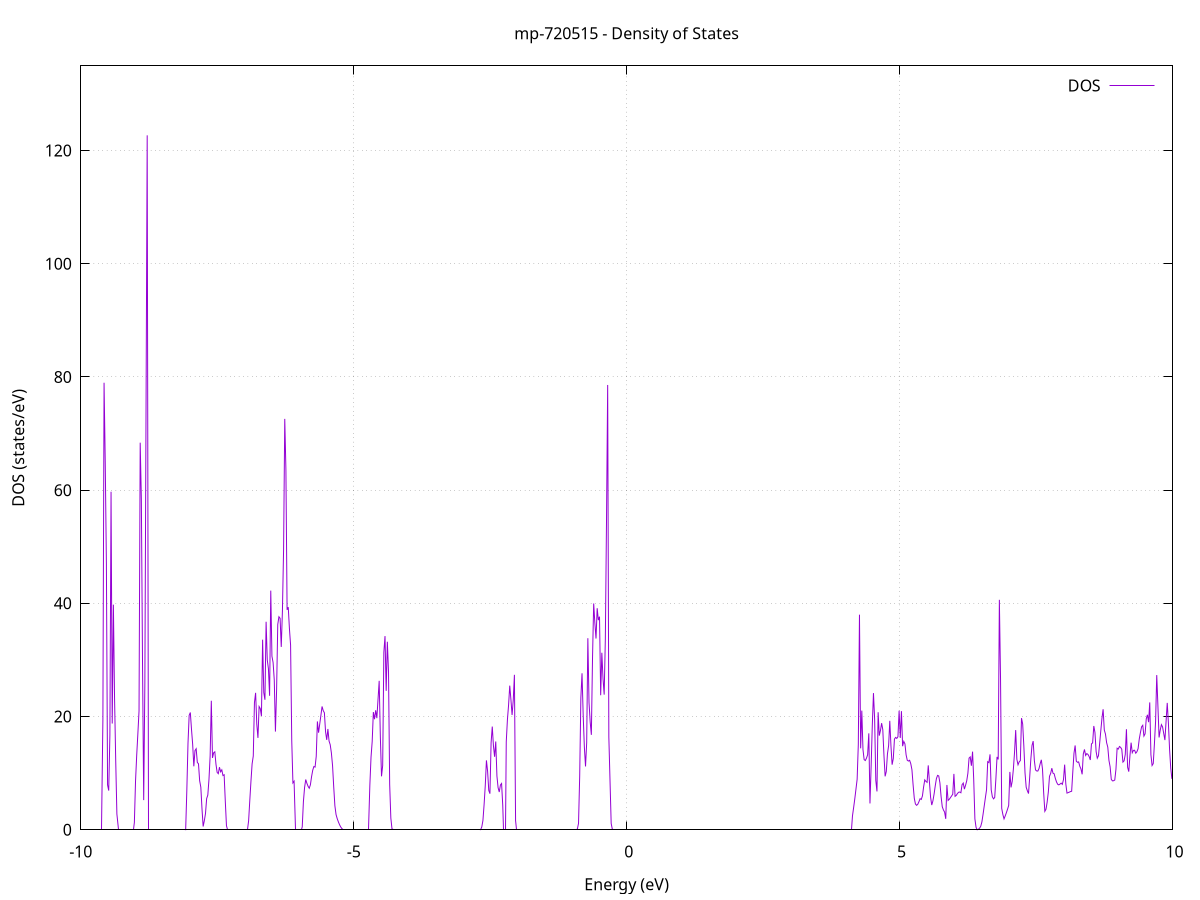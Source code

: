 set title 'mp-720515 - Density of States'
set xlabel 'Energy (eV)'
set ylabel 'DOS (states/eV)'
set grid
set xrange [-10:10]
set yrange [0:134.959]
set xzeroaxis lt -1
set terminal png size 800,600
set output 'mp-720515_dos_gnuplot.png'
plot '-' using 1:2 with lines title 'DOS'
-24.245800 0.000000
-24.224400 0.000000
-24.203100 0.000000
-24.181700 0.000000
-24.160400 0.000000
-24.139000 0.000000
-24.117600 0.000000
-24.096300 0.000000
-24.074900 0.000000
-24.053600 0.000000
-24.032200 0.000000
-24.010900 0.000000
-23.989500 0.000000
-23.968200 0.000000
-23.946800 0.000000
-23.925400 0.000000
-23.904100 0.000000
-23.882700 0.000000
-23.861400 0.000000
-23.840000 0.000000
-23.818700 0.000000
-23.797300 0.000000
-23.775900 0.000000
-23.754600 0.000000
-23.733200 0.000000
-23.711900 0.000000
-23.690500 0.000000
-23.669200 0.000000
-23.647800 0.000000
-23.626400 0.000000
-23.605100 0.000000
-23.583700 0.000000
-23.562400 0.000000
-23.541000 0.000000
-23.519700 0.000000
-23.498300 0.000000
-23.476900 0.000000
-23.455600 0.000000
-23.434200 0.000000
-23.412900 0.000000
-23.391500 0.000000
-23.370200 0.000000
-23.348800 0.000000
-23.327400 0.000000
-23.306100 0.000000
-23.284700 0.000000
-23.263400 0.000000
-23.242000 0.000000
-23.220700 0.000000
-23.199300 0.000000
-23.178000 0.000000
-23.156600 0.000000
-23.135200 0.000000
-23.113900 0.000000
-23.092500 0.000000
-23.071200 0.000000
-23.049800 0.000000
-23.028500 0.000000
-23.007100 0.000000
-22.985700 0.000000
-22.964400 0.000000
-22.943000 0.000000
-22.921700 0.000000
-22.900300 0.000000
-22.879000 0.000000
-22.857600 0.000000
-22.836200 0.000000
-22.814900 0.000000
-22.793500 0.000000
-22.772200 0.000000
-22.750800 0.000000
-22.729500 0.000000
-22.708100 0.000000
-22.686700 0.000000
-22.665400 0.000000
-22.644000 0.000000
-22.622700 0.000000
-22.601300 0.000000
-22.580000 0.000000
-22.558600 0.000000
-22.537300 0.000000
-22.515900 0.000000
-22.494500 0.000000
-22.473200 0.000000
-22.451800 0.000000
-22.430500 0.000000
-22.409100 0.000000
-22.387800 0.000000
-22.366400 0.000000
-22.345000 0.000000
-22.323700 0.000000
-22.302300 2.472700
-22.281000 166.952800
-22.259600 0.000000
-22.238300 166.462500
-22.216900 0.000000
-22.195500 0.000000
-22.174200 0.000000
-22.152800 0.000000
-22.131500 0.000000
-22.110100 0.000000
-22.088800 0.000000
-22.067400 0.000000
-22.046000 0.000000
-22.024700 0.000000
-22.003300 0.000000
-21.982000 0.000000
-21.960600 0.000000
-21.939300 0.000000
-21.917900 0.000000
-21.896500 0.000000
-21.875200 0.000000
-21.853800 0.000000
-21.832500 0.000000
-21.811100 0.000000
-21.789800 0.000000
-21.768400 0.000000
-21.747100 0.000000
-21.725700 0.000000
-21.704300 0.000000
-21.683000 0.000000
-21.661600 0.000000
-21.640300 0.000000
-21.618900 0.000000
-21.597600 0.000000
-21.576200 0.000000
-21.554800 0.000000
-21.533500 0.000000
-21.512100 0.000000
-21.490800 0.000000
-21.469400 0.000000
-21.448100 0.000000
-21.426700 0.000000
-21.405300 0.000000
-21.384000 0.000000
-21.362600 0.000000
-21.341300 0.000000
-21.319900 0.000000
-21.298600 0.000000
-21.277200 0.000000
-21.255800 0.000000
-21.234500 0.000000
-21.213100 0.000000
-21.191800 0.000000
-21.170400 0.000000
-21.149100 0.000000
-21.127700 0.000000
-21.106300 0.000000
-21.085000 0.000000
-21.063600 0.000000
-21.042300 0.000000
-21.020900 0.000000
-20.999600 0.000000
-20.978200 0.000000
-20.956900 0.000000
-20.935500 0.000000
-20.914100 0.000000
-20.892800 0.000000
-20.871400 0.000000
-20.850100 0.000000
-20.828700 0.000000
-20.807400 0.000000
-20.786000 0.000000
-20.764600 0.000000
-20.743300 0.000000
-20.721900 0.000000
-20.700600 0.000000
-20.679200 0.000000
-20.657900 0.000000
-20.636500 0.000000
-20.615100 0.000000
-20.593800 0.000000
-20.572400 23.796800
-20.551100 62.296700
-20.529700 35.656900
-20.508400 73.546500
-20.487000 1.004600
-20.465600 0.000000
-20.444300 51.182200
-20.422900 30.425600
-20.401600 31.108400
-20.380200 54.980700
-20.358900 19.783300
-20.337500 0.000000
-20.316200 0.000000
-20.294800 0.000000
-20.273400 0.000000
-20.252100 0.000000
-20.230700 0.000000
-20.209400 0.000000
-20.188000 0.000000
-20.166700 0.000000
-20.145300 0.000000
-20.123900 0.000000
-20.102600 0.000000
-20.081200 0.000000
-20.059900 0.000000
-20.038500 0.000000
-20.017200 0.000000
-19.995800 0.000000
-19.974400 0.000000
-19.953100 0.000000
-19.931700 0.000000
-19.910400 0.000000
-19.889000 0.000000
-19.867700 0.000000
-19.846300 0.000000
-19.824900 0.000000
-19.803600 0.000000
-19.782200 0.000000
-19.760900 0.000000
-19.739500 0.000000
-19.718200 0.000000
-19.696800 0.000000
-19.675400 0.000000
-19.654100 0.000000
-19.632700 0.000000
-19.611400 0.000000
-19.590000 0.000000
-19.568700 0.000000
-19.547300 0.000000
-19.526000 0.000000
-19.504600 0.000000
-19.483200 0.000000
-19.461900 0.000000
-19.440500 0.000000
-19.419200 0.000000
-19.397800 0.000000
-19.376500 0.000000
-19.355100 0.000000
-19.333700 0.000000
-19.312400 0.000000
-19.291000 0.000000
-19.269700 0.000000
-19.248300 0.000000
-19.227000 0.000000
-19.205600 0.000000
-19.184200 0.000000
-19.162900 0.000000
-19.141500 0.000000
-19.120200 0.000000
-19.098800 0.000000
-19.077500 0.000000
-19.056100 0.000000
-19.034700 0.000000
-19.013400 0.000000
-18.992000 0.000000
-18.970700 0.000000
-18.949300 0.000000
-18.928000 0.000000
-18.906600 0.000000
-18.885200 0.000000
-18.863900 0.000000
-18.842500 0.000000
-18.821200 0.000000
-18.799800 0.000000
-18.778500 0.000000
-18.757100 0.000000
-18.735800 0.000000
-18.714400 0.000000
-18.693000 0.000000
-18.671700 0.000000
-18.650300 0.000000
-18.629000 0.000000
-18.607600 0.000000
-18.586300 0.000000
-18.564900 0.000000
-18.543500 0.000000
-18.522200 0.000000
-18.500800 0.000000
-18.479500 0.000000
-18.458100 0.000000
-18.436800 0.000000
-18.415400 0.000000
-18.394000 0.000000
-18.372700 0.000000
-18.351300 0.000000
-18.330000 0.000000
-18.308600 0.000000
-18.287300 0.000000
-18.265900 0.000000
-18.244500 0.000000
-18.223200 0.000000
-18.201800 0.000000
-18.180500 0.000000
-18.159100 0.000000
-18.137800 0.000000
-18.116400 0.000000
-18.095100 0.000000
-18.073700 0.000000
-18.052300 0.000000
-18.031000 0.000000
-18.009600 0.000000
-17.988300 563.452700
-17.966900 0.000000
-17.945600 0.000000
-17.924200 0.000000
-17.902800 0.000000
-17.881500 0.000000
-17.860100 0.000000
-17.838800 0.000000
-17.817400 0.000000
-17.796100 0.000000
-17.774700 0.000000
-17.753300 0.000000
-17.732000 0.000000
-17.710600 0.000000
-17.689300 0.000000
-17.667900 0.000000
-17.646600 0.000000
-17.625200 0.000000
-17.603800 0.000000
-17.582500 0.000000
-17.561100 0.000000
-17.539800 0.000000
-17.518400 0.000000
-17.497100 0.000000
-17.475700 0.000000
-17.454300 0.000000
-17.433000 0.000000
-17.411600 0.000000
-17.390300 0.000000
-17.368900 0.000000
-17.347600 0.000000
-17.326200 0.000000
-17.304900 0.000000
-17.283500 0.000000
-17.262100 0.000000
-17.240800 0.000000
-17.219400 0.000000
-17.198100 0.000000
-17.176700 0.000000
-17.155400 0.000000
-17.134000 0.000000
-17.112600 0.000000
-17.091300 0.000000
-17.069900 0.000000
-17.048600 0.000000
-17.027200 0.000000
-17.005900 0.000000
-16.984500 0.000000
-16.963100 0.000000
-16.941800 0.000000
-16.920400 0.000000
-16.899100 0.000000
-16.877700 0.000000
-16.856400 0.000000
-16.835000 0.000000
-16.813600 0.000000
-16.792300 0.000000
-16.770900 0.000000
-16.749600 0.000000
-16.728200 0.000000
-16.706900 0.000000
-16.685500 0.000000
-16.664100 0.000000
-16.642800 0.000000
-16.621400 0.000000
-16.600100 0.000000
-16.578700 0.000000
-16.557400 0.000000
-16.536000 0.000000
-16.514700 0.000000
-16.493300 0.000000
-16.471900 0.000000
-16.450600 0.000000
-16.429200 0.000000
-16.407900 0.000000
-16.386500 0.000000
-16.365200 0.000000
-16.343800 0.000000
-16.322400 0.000000
-16.301100 0.000000
-16.279700 0.000000
-16.258400 0.000000
-16.237000 0.000000
-16.215700 0.000000
-16.194300 0.000000
-16.172900 0.000000
-16.151600 0.000000
-16.130200 0.000000
-16.108900 0.000000
-16.087500 0.000000
-16.066200 0.000000
-16.044800 0.000000
-16.023400 0.000000
-16.002100 0.000000
-15.980700 0.000000
-15.959400 0.000000
-15.938000 0.000000
-15.916700 0.000000
-15.895300 0.000000
-15.874000 0.000000
-15.852600 0.000000
-15.831200 0.000000
-15.809900 0.000000
-15.788500 0.000000
-15.767200 0.000000
-15.745800 0.000000
-15.724500 0.000000
-15.703100 0.000000
-15.681700 0.000000
-15.660400 0.000000
-15.639000 0.000000
-15.617700 0.000000
-15.596300 0.000000
-15.575000 0.000000
-15.553600 0.000000
-15.532200 0.000000
-15.510900 0.000000
-15.489500 0.000000
-15.468200 0.000000
-15.446800 0.000000
-15.425500 0.000000
-15.404100 0.000000
-15.382700 0.000000
-15.361400 1.452100
-15.340000 40.357700
-15.318700 31.340100
-15.297300 17.192900
-15.276000 16.630000
-15.254600 16.623900
-15.233200 16.617900
-15.211900 25.381400
-15.190500 0.000000
-15.169200 0.000000
-15.147800 0.000000
-15.126500 0.000000
-15.105100 28.178700
-15.083800 21.322600
-15.062400 15.156500
-15.041000 15.157800
-15.019700 15.159100
-14.998300 18.908200
-14.977000 32.451900
-14.955600 26.718500
-14.934300 9.350200
-14.912900 0.000000
-14.891500 0.000000
-14.870200 0.000000
-14.848800 0.000000
-14.827500 0.000000
-14.806100 0.000000
-14.784800 0.000000
-14.763400 0.000000
-14.742000 0.000000
-14.720700 0.000000
-14.699300 0.000000
-14.678000 0.000000
-14.656600 0.000000
-14.635300 0.000000
-14.613900 0.000000
-14.592500 0.000000
-14.571200 0.000000
-14.549800 0.000000
-14.528500 0.000000
-14.507100 0.000000
-14.485800 0.000000
-14.464400 0.000000
-14.443000 0.000000
-14.421700 0.000000
-14.400300 0.000000
-14.379000 0.000000
-14.357600 0.000000
-14.336300 0.000000
-14.314900 0.000000
-14.293600 0.000000
-14.272200 0.000000
-14.250800 0.000000
-14.229500 0.000000
-14.208100 0.000000
-14.186800 0.000000
-14.165400 0.000000
-14.144100 0.000000
-14.122700 0.000000
-14.101300 0.000000
-14.080000 0.000000
-14.058600 0.000000
-14.037300 0.000000
-14.015900 0.000000
-13.994600 0.000000
-13.973200 0.000000
-13.951800 0.000000
-13.930500 0.000000
-13.909100 0.000000
-13.887800 0.000000
-13.866400 0.000000
-13.845100 0.000000
-13.823700 0.000000
-13.802300 0.000000
-13.781000 0.000000
-13.759600 0.000000
-13.738300 0.000000
-13.716900 0.000000
-13.695600 0.000000
-13.674200 0.000000
-13.652800 0.000000
-13.631500 0.000000
-13.610100 0.000000
-13.588800 0.000000
-13.567400 0.000000
-13.546100 0.000000
-13.524700 0.000000
-13.503400 0.000000
-13.482000 0.000000
-13.460600 0.000000
-13.439300 0.000000
-13.417900 0.000000
-13.396600 0.000000
-13.375200 0.000000
-13.353900 0.000000
-13.332500 0.000000
-13.311100 0.000000
-13.289800 0.000000
-13.268400 0.000000
-13.247100 0.000000
-13.225700 0.000000
-13.204400 0.000000
-13.183000 0.000000
-13.161600 0.000000
-13.140300 0.000000
-13.118900 0.000000
-13.097600 0.000000
-13.076200 0.000000
-13.054900 0.000000
-13.033500 0.000000
-13.012100 0.000000
-12.990800 0.000000
-12.969400 0.000000
-12.948100 0.000000
-12.926700 0.000000
-12.905400 0.000000
-12.884000 0.000000
-12.862700 0.000000
-12.841300 0.000000
-12.819900 0.000000
-12.798600 0.000000
-12.777200 0.000000
-12.755900 0.000000
-12.734500 0.000000
-12.713200 0.000000
-12.691800 0.000000
-12.670400 0.000000
-12.649100 0.000000
-12.627700 0.000000
-12.606400 0.000000
-12.585000 0.000000
-12.563700 0.000000
-12.542300 0.000000
-12.520900 0.000000
-12.499600 0.000000
-12.478200 0.000000
-12.456900 0.000000
-12.435500 0.000000
-12.414200 0.000000
-12.392800 0.000000
-12.371400 0.000000
-12.350100 0.000000
-12.328700 0.000000
-12.307400 0.000000
-12.286000 0.000000
-12.264700 0.000000
-12.243300 0.000000
-12.221900 0.000000
-12.200600 0.000000
-12.179200 0.000000
-12.157900 0.000000
-12.136500 0.000000
-12.115200 0.000000
-12.093800 0.000000
-12.072500 0.000000
-12.051100 0.000000
-12.029700 0.000000
-12.008400 0.000000
-11.987000 0.000000
-11.965700 0.000000
-11.944300 0.000000
-11.923000 0.000000
-11.901600 0.000000
-11.880200 0.000000
-11.858900 0.000000
-11.837500 0.000000
-11.816200 0.000000
-11.794800 0.000000
-11.773500 0.000000
-11.752100 0.000000
-11.730700 0.000000
-11.709400 0.000000
-11.688000 0.000000
-11.666700 0.000000
-11.645300 0.000000
-11.624000 0.000000
-11.602600 0.000000
-11.581200 0.000000
-11.559900 0.000000
-11.538500 0.000000
-11.517200 0.000000
-11.495800 0.000000
-11.474500 0.000000
-11.453100 0.000000
-11.431700 0.000000
-11.410400 0.000000
-11.389000 0.000000
-11.367700 0.000000
-11.346300 0.000000
-11.325000 0.000000
-11.303600 0.000000
-11.282300 0.000000
-11.260900 0.000000
-11.239500 0.000000
-11.218200 0.000000
-11.196800 0.000000
-11.175500 0.000000
-11.154100 0.000000
-11.132800 0.000000
-11.111400 0.000000
-11.090000 0.000000
-11.068700 0.000000
-11.047300 0.000000
-11.026000 0.000000
-11.004600 0.000000
-10.983300 0.000000
-10.961900 0.000000
-10.940500 0.000000
-10.919200 0.000000
-10.897800 0.000000
-10.876500 0.000000
-10.855100 0.000000
-10.833800 0.000000
-10.812400 0.000000
-10.791000 0.000000
-10.769700 0.000000
-10.748300 0.000000
-10.727000 0.000000
-10.705600 0.000000
-10.684300 0.000000
-10.662900 0.000000
-10.641600 0.000000
-10.620200 0.000000
-10.598800 0.000000
-10.577500 0.000000
-10.556100 0.000000
-10.534800 0.000000
-10.513400 0.000000
-10.492100 0.000000
-10.470700 0.000000
-10.449300 0.000000
-10.428000 0.000000
-10.406600 0.000000
-10.385300 0.000000
-10.363900 0.000000
-10.342600 0.000000
-10.321200 0.000000
-10.299800 0.000000
-10.278500 0.000000
-10.257100 0.000000
-10.235800 0.000000
-10.214400 0.000000
-10.193100 0.000000
-10.171700 0.000000
-10.150300 0.000000
-10.129000 0.000000
-10.107600 0.000000
-10.086300 0.000000
-10.064900 0.000000
-10.043600 0.000000
-10.022200 0.000000
-10.000800 0.000000
-9.979500 0.000000
-9.958100 0.000000
-9.936800 0.000000
-9.915400 0.000000
-9.894100 0.000000
-9.872700 0.000000
-9.851400 0.000000
-9.830000 0.000000
-9.808600 0.000000
-9.787300 0.000000
-9.765900 0.000000
-9.744600 0.000000
-9.723200 0.000000
-9.701900 0.000000
-9.680500 0.000000
-9.659100 0.000000
-9.637800 0.000000
-9.616400 0.000000
-9.595100 19.429100
-9.573700 78.976300
-9.552400 65.197800
-9.531000 47.119300
-9.509600 7.927900
-9.488300 6.925400
-9.466900 16.772600
-9.445600 59.718700
-9.424200 18.772100
-9.402900 39.774100
-9.381500 23.220000
-9.360100 12.153200
-9.338800 2.783900
-9.317400 0.000000
-9.296100 0.000000
-9.274700 0.000000
-9.253400 0.000000
-9.232000 0.000000
-9.210600 0.000000
-9.189300 0.000000
-9.167900 0.000000
-9.146600 0.000000
-9.125200 0.000000
-9.103900 0.000000
-9.082500 0.000000
-9.061200 0.000000
-9.039800 0.000000
-9.018400 1.302300
-8.997100 8.628200
-8.975700 13.173400
-8.954400 16.981800
-8.933000 21.008600
-8.911700 68.390100
-8.890300 58.343700
-8.868900 29.094300
-8.847600 5.241300
-8.826200 25.867900
-8.804900 73.794300
-8.783500 122.689800
-8.762200 0.000000
-8.740800 0.000000
-8.719400 0.000000
-8.698100 0.000000
-8.676700 0.000000
-8.655400 0.000000
-8.634000 0.000000
-8.612700 0.000000
-8.591300 0.000000
-8.569900 0.000000
-8.548600 0.000000
-8.527200 0.000000
-8.505900 0.000000
-8.484500 0.000000
-8.463200 0.000000
-8.441800 0.000000
-8.420500 0.000000
-8.399100 0.000000
-8.377700 0.000000
-8.356400 0.000000
-8.335000 0.000000
-8.313700 0.000000
-8.292300 0.000000
-8.271000 0.000000
-8.249600 0.000000
-8.228200 0.000000
-8.206900 0.000000
-8.185500 0.000000
-8.164200 0.000000
-8.142800 0.000000
-8.121500 0.000000
-8.100100 0.000000
-8.078700 0.017900
-8.057400 6.977800
-8.036000 15.298200
-8.014700 20.218000
-7.993300 20.719400
-7.972000 17.759700
-7.950600 15.111700
-7.929200 11.208600
-7.907900 13.998900
-7.886500 14.318500
-7.865200 11.900600
-7.843800 11.652800
-7.822500 8.670100
-7.801100 7.525000
-7.779700 3.726200
-7.758400 0.580600
-7.737000 1.590200
-7.715700 2.858200
-7.694300 5.505000
-7.673000 6.130400
-7.651600 8.927400
-7.630300 13.082900
-7.608900 22.795800
-7.587500 12.696400
-7.566200 13.603500
-7.544800 13.773500
-7.523500 11.574200
-7.502100 10.136700
-7.480800 9.911900
-7.459400 11.059400
-7.438000 10.241900
-7.416700 10.586200
-7.395300 9.582800
-7.374000 9.719300
-7.352600 5.026300
-7.331300 0.715300
-7.309900 0.000000
-7.288500 0.000000
-7.267200 0.000000
-7.245800 0.000000
-7.224500 0.000000
-7.203100 0.000000
-7.181800 0.000000
-7.160400 0.000000
-7.139000 0.000000
-7.117700 0.000000
-7.096300 0.000000
-7.075000 0.000000
-7.053600 0.000000
-7.032300 0.000000
-7.010900 0.000000
-6.989500 0.000000
-6.968200 0.000000
-6.946800 0.000000
-6.925500 1.577200
-6.904100 5.156400
-6.882800 8.561000
-6.861400 11.644600
-6.840100 13.031300
-6.818700 22.463400
-6.797300 24.192800
-6.776000 18.674600
-6.754600 16.232300
-6.733300 21.774100
-6.711900 21.418600
-6.690600 20.082700
-6.669200 33.579700
-6.647800 24.243900
-6.626500 22.969700
-6.605100 36.753300
-6.583800 30.012400
-6.562400 28.452500
-6.541100 23.675300
-6.519700 42.249100
-6.498300 30.671000
-6.477000 29.547600
-6.455600 26.482000
-6.434300 17.349300
-6.412900 24.715200
-6.391600 36.273300
-6.370200 37.635500
-6.348800 37.366200
-6.327500 32.305800
-6.306100 38.652900
-6.284800 49.522100
-6.263400 72.592300
-6.242100 63.583800
-6.220700 38.859500
-6.199400 39.323500
-6.178000 35.565700
-6.156600 32.625500
-6.135300 15.728600
-6.113900 8.281300
-6.092600 8.578800
-6.071200 0.000000
-6.049900 0.000000
-6.028500 0.000000
-6.007100 0.000000
-5.985800 0.000000
-5.964400 0.000000
-5.943100 0.514500
-5.921700 4.970500
-5.900400 7.461600
-5.879000 8.880000
-5.857600 8.200800
-5.836300 7.678800
-5.814900 7.338100
-5.793600 7.946600
-5.772200 9.386600
-5.750900 10.520000
-5.729500 11.177200
-5.708100 11.077000
-5.686800 12.963800
-5.665400 19.138800
-5.644100 17.150800
-5.622700 18.684000
-5.601400 20.200400
-5.580000 21.787200
-5.558600 21.046000
-5.537300 20.670500
-5.515900 17.326800
-5.494600 15.883300
-5.473200 17.804600
-5.451900 15.678200
-5.430500 15.023500
-5.409200 13.581400
-5.387800 11.333600
-5.366400 7.578600
-5.345100 4.244900
-5.323700 2.688300
-5.302400 1.970000
-5.281000 1.391800
-5.259700 0.899400
-5.238300 0.497900
-5.216900 0.212700
-5.195600 0.046900
-5.174200 0.000000
-5.152900 0.000000
-5.131500 0.000000
-5.110200 0.000000
-5.088800 0.000000
-5.067400 0.000000
-5.046100 0.000000
-5.024700 0.000000
-5.003400 0.000000
-4.982000 0.000000
-4.960700 0.000000
-4.939300 0.000000
-4.917900 0.000000
-4.896600 0.000000
-4.875200 0.000000
-4.853900 0.000000
-4.832500 0.000000
-4.811200 0.000000
-4.789800 0.000000
-4.768400 0.000000
-4.747100 0.000000
-4.725700 0.000000
-4.704400 7.897100
-4.683000 12.826400
-4.661700 15.573900
-4.640300 20.793600
-4.619000 19.537000
-4.597600 21.112500
-4.576200 19.719500
-4.554900 23.013800
-4.533500 26.313200
-4.512200 16.441700
-4.490800 9.443400
-4.469500 11.346600
-4.448100 31.338600
-4.426700 34.216900
-4.405400 24.546600
-4.384000 33.223900
-4.362700 27.962300
-4.341300 8.006400
-4.320000 2.061000
-4.298600 0.144900
-4.277200 0.000000
-4.255900 0.000000
-4.234500 0.000000
-4.213200 0.000000
-4.191800 0.000000
-4.170500 0.000000
-4.149100 0.000000
-4.127700 0.000000
-4.106400 0.000000
-4.085000 0.000000
-4.063700 0.000000
-4.042300 0.000000
-4.021000 0.000000
-3.999600 0.000000
-3.978300 0.000000
-3.956900 0.000000
-3.935500 0.000000
-3.914200 0.000000
-3.892800 0.000000
-3.871500 0.000000
-3.850100 0.000000
-3.828800 0.000000
-3.807400 0.000000
-3.786000 0.000000
-3.764700 0.000000
-3.743300 0.000000
-3.722000 0.000000
-3.700600 0.000000
-3.679300 0.000000
-3.657900 0.000000
-3.636500 0.000000
-3.615200 0.000000
-3.593800 0.000000
-3.572500 0.000000
-3.551100 0.000000
-3.529800 0.000000
-3.508400 0.000000
-3.487000 0.000000
-3.465700 0.000000
-3.444300 0.000000
-3.423000 0.000000
-3.401600 0.000000
-3.380300 0.000000
-3.358900 0.000000
-3.337500 0.000000
-3.316200 0.000000
-3.294800 0.000000
-3.273500 0.000000
-3.252100 0.000000
-3.230800 0.000000
-3.209400 0.000000
-3.188100 0.000000
-3.166700 0.000000
-3.145300 0.000000
-3.124000 0.000000
-3.102600 0.000000
-3.081300 0.000000
-3.059900 0.000000
-3.038600 0.000000
-3.017200 0.000000
-2.995800 0.000000
-2.974500 0.000000
-2.953100 0.000000
-2.931800 0.000000
-2.910400 0.000000
-2.889100 0.000000
-2.867700 0.000000
-2.846300 0.000000
-2.825000 0.000000
-2.803600 0.000000
-2.782300 0.000000
-2.760900 0.000000
-2.739600 0.000000
-2.718200 0.000000
-2.696800 0.000000
-2.675500 0.019800
-2.654100 0.490500
-2.632800 1.641500
-2.611400 4.469700
-2.590100 7.794400
-2.568700 12.264100
-2.547300 10.341500
-2.526000 6.957100
-2.504600 6.378000
-2.483300 15.367800
-2.461900 18.233700
-2.440600 14.866800
-2.419200 12.897500
-2.397900 15.594100
-2.376500 9.495700
-2.355100 7.442000
-2.333800 6.671700
-2.312400 7.911900
-2.291100 8.178400
-2.269700 4.293700
-2.248400 0.000000
-2.227000 0.000000
-2.205600 15.529500
-2.184300 19.434800
-2.162900 22.045300
-2.141600 25.464900
-2.120200 23.030000
-2.098900 20.276100
-2.077500 22.872600
-2.056100 27.377000
-2.034800 1.627800
-2.013400 0.000000
-1.992100 0.000000
-1.970700 0.000000
-1.949400 0.000000
-1.928000 0.000000
-1.906600 0.000000
-1.885300 0.000000
-1.863900 0.000000
-1.842600 0.000000
-1.821200 0.000000
-1.799900 0.000000
-1.778500 0.000000
-1.757200 0.000000
-1.735800 0.000000
-1.714400 0.000000
-1.693100 0.000000
-1.671700 0.000000
-1.650400 0.000000
-1.629000 0.000000
-1.607700 0.000000
-1.586300 0.000000
-1.564900 0.000000
-1.543600 0.000000
-1.522200 0.000000
-1.500900 0.000000
-1.479500 0.000000
-1.458200 0.000000
-1.436800 0.000000
-1.415400 0.000000
-1.394100 0.000000
-1.372700 0.000000
-1.351400 0.000000
-1.330000 0.000000
-1.308700 0.000000
-1.287300 0.000000
-1.265900 0.000000
-1.244600 0.000000
-1.223200 0.000000
-1.201900 0.000000
-1.180500 0.000000
-1.159200 0.000000
-1.137800 0.000000
-1.116400 0.000000
-1.095100 0.000000
-1.073700 0.000000
-1.052400 0.000000
-1.031000 0.000000
-1.009700 0.000000
-0.988300 0.000000
-0.967000 0.000000
-0.945600 0.000000
-0.924200 0.000000
-0.902900 0.132500
-0.881500 1.131200
-0.860200 9.484300
-0.838800 23.320700
-0.817500 27.645200
-0.796100 20.236600
-0.774700 14.606000
-0.753400 11.193500
-0.732000 15.390100
-0.710700 33.845200
-0.689300 22.498900
-0.668000 19.061200
-0.646600 16.768600
-0.625200 30.326400
-0.603900 39.979700
-0.582500 36.559400
-0.561200 33.785400
-0.539800 39.144400
-0.518500 37.040000
-0.497100 37.651300
-0.475700 23.767000
-0.454400 31.277300
-0.433000 26.740300
-0.411700 23.871000
-0.390300 33.681700
-0.369000 54.496400
-0.347600 78.583800
-0.326200 16.385000
-0.304900 8.765800
-0.283500 1.123600
-0.262200 0.091600
-0.240800 0.000000
-0.219500 0.000000
-0.198100 0.000000
-0.176800 0.000000
-0.155400 0.000000
-0.134000 0.000000
-0.112700 0.000000
-0.091300 0.000000
-0.070000 0.000000
-0.048600 0.000000
-0.027300 0.000000
-0.005900 0.000000
0.015500 0.000000
0.036800 0.000000
0.058200 0.000000
0.079500 0.000000
0.100900 0.000000
0.122200 0.000000
0.143600 0.000000
0.165000 0.000000
0.186300 0.000000
0.207700 0.000000
0.229000 0.000000
0.250400 0.000000
0.271700 0.000000
0.293100 0.000000
0.314500 0.000000
0.335800 0.000000
0.357200 0.000000
0.378500 0.000000
0.399900 0.000000
0.421200 0.000000
0.442600 0.000000
0.463900 0.000000
0.485300 0.000000
0.506700 0.000000
0.528000 0.000000
0.549400 0.000000
0.570700 0.000000
0.592100 0.000000
0.613400 0.000000
0.634800 0.000000
0.656200 0.000000
0.677500 0.000000
0.698900 0.000000
0.720200 0.000000
0.741600 0.000000
0.762900 0.000000
0.784300 0.000000
0.805700 0.000000
0.827000 0.000000
0.848400 0.000000
0.869700 0.000000
0.891100 0.000000
0.912400 0.000000
0.933800 0.000000
0.955200 0.000000
0.976500 0.000000
0.997900 0.000000
1.019200 0.000000
1.040600 0.000000
1.061900 0.000000
1.083300 0.000000
1.104700 0.000000
1.126000 0.000000
1.147400 0.000000
1.168700 0.000000
1.190100 0.000000
1.211400 0.000000
1.232800 0.000000
1.254100 0.000000
1.275500 0.000000
1.296900 0.000000
1.318200 0.000000
1.339600 0.000000
1.360900 0.000000
1.382300 0.000000
1.403600 0.000000
1.425000 0.000000
1.446400 0.000000
1.467700 0.000000
1.489100 0.000000
1.510400 0.000000
1.531800 0.000000
1.553100 0.000000
1.574500 0.000000
1.595900 0.000000
1.617200 0.000000
1.638600 0.000000
1.659900 0.000000
1.681300 0.000000
1.702600 0.000000
1.724000 0.000000
1.745400 0.000000
1.766700 0.000000
1.788100 0.000000
1.809400 0.000000
1.830800 0.000000
1.852100 0.000000
1.873500 0.000000
1.894900 0.000000
1.916200 0.000000
1.937600 0.000000
1.958900 0.000000
1.980300 0.000000
2.001600 0.000000
2.023000 0.000000
2.044300 0.000000
2.065700 0.000000
2.087100 0.000000
2.108400 0.000000
2.129800 0.000000
2.151100 0.000000
2.172500 0.000000
2.193800 0.000000
2.215200 0.000000
2.236600 0.000000
2.257900 0.000000
2.279300 0.000000
2.300600 0.000000
2.322000 0.000000
2.343300 0.000000
2.364700 0.000000
2.386100 0.000000
2.407400 0.000000
2.428800 0.000000
2.450100 0.000000
2.471500 0.000000
2.492800 0.000000
2.514200 0.000000
2.535600 0.000000
2.556900 0.000000
2.578300 0.000000
2.599600 0.000000
2.621000 0.000000
2.642300 0.000000
2.663700 0.000000
2.685000 0.000000
2.706400 0.000000
2.727800 0.000000
2.749100 0.000000
2.770500 0.000000
2.791800 0.000000
2.813200 0.000000
2.834500 0.000000
2.855900 0.000000
2.877300 0.000000
2.898600 0.000000
2.920000 0.000000
2.941300 0.000000
2.962700 0.000000
2.984000 0.000000
3.005400 0.000000
3.026800 0.000000
3.048100 0.000000
3.069500 0.000000
3.090800 0.000000
3.112200 0.000000
3.133500 0.000000
3.154900 0.000000
3.176300 0.000000
3.197600 0.000000
3.219000 0.000000
3.240300 0.000000
3.261700 0.000000
3.283000 0.000000
3.304400 0.000000
3.325800 0.000000
3.347100 0.000000
3.368500 0.000000
3.389800 0.000000
3.411200 0.000000
3.432500 0.000000
3.453900 0.000000
3.475200 0.000000
3.496600 0.000000
3.518000 0.000000
3.539300 0.000000
3.560700 0.000000
3.582000 0.000000
3.603400 0.000000
3.624700 0.000000
3.646100 0.000000
3.667500 0.000000
3.688800 0.000000
3.710200 0.000000
3.731500 0.000000
3.752900 0.000000
3.774200 0.000000
3.795600 0.000000
3.817000 0.000000
3.838300 0.000000
3.859700 0.000000
3.881000 0.000000
3.902400 0.000000
3.923700 0.000000
3.945100 0.000000
3.966500 0.000000
3.987800 0.000000
4.009200 0.000000
4.030500 0.000000
4.051900 0.000000
4.073200 0.000000
4.094600 0.000000
4.116000 0.000000
4.137300 2.465200
4.158700 3.937500
4.180000 5.497700
4.201400 7.202000
4.222700 8.928900
4.244100 15.078600
4.265400 37.996900
4.286800 14.390100
4.308200 21.050200
4.329500 14.185300
4.350900 12.388500
4.372200 12.233900
4.393600 12.646900
4.414900 13.252400
4.436300 17.037000
4.457700 4.645600
4.479000 11.209300
4.500400 18.449900
4.521700 24.150300
4.543100 19.582000
4.564400 8.724000
4.585800 6.773900
4.607200 20.765100
4.628500 16.634000
4.649900 17.540900
4.671200 18.839500
4.692600 17.689100
4.713900 13.160000
4.735300 9.440000
4.756700 10.294700
4.778000 13.412600
4.799400 14.881700
4.820700 19.242800
4.842100 14.832000
4.863400 11.500000
4.884800 12.578200
4.906100 16.022400
4.927500 16.317500
4.948900 16.143000
4.970200 16.441800
4.991600 21.041200
5.012900 16.233000
5.034300 20.955200
5.055600 14.764600
5.077000 15.617500
5.098400 15.166800
5.119700 13.229200
5.141100 12.280900
5.162400 12.140900
5.183800 12.277400
5.205100 11.682400
5.226500 10.610500
5.247900 7.930600
5.269200 5.590200
5.290600 4.550100
5.311900 4.319900
5.333300 4.499800
5.354600 4.955900
5.376000 5.487600
5.397400 5.359200
5.418700 5.976100
5.440100 7.544100
5.461400 8.811200
5.482800 8.536400
5.504100 8.379000
5.525500 11.373600
5.546900 8.466100
5.568200 5.745900
5.589600 4.367700
5.610900 5.111400
5.632300 6.310900
5.653600 7.758100
5.675000 9.052700
5.696300 9.610300
5.717700 9.508500
5.739100 8.281800
5.760400 5.887400
5.781800 4.086400
5.803100 3.503400
5.824500 3.133400
5.845800 1.930500
5.867200 7.918000
5.888600 5.185600
5.909900 5.379800
5.931300 5.665600
5.952600 5.971900
5.974000 6.274500
5.995300 9.874900
6.016700 5.908100
6.038100 6.061800
6.059400 6.391900
6.080800 6.624000
6.102100 6.672900
6.123500 6.538500
6.144800 7.957600
6.166200 8.252300
6.187600 7.182900
6.208900 7.853900
6.230300 8.646900
6.251600 9.998100
6.273000 12.659000
6.294300 12.871500
6.315700 11.315400
6.337100 13.808400
6.358400 8.869200
6.379800 1.913400
6.401100 0.438400
6.422500 0.002000
6.443800 0.082400
6.465200 0.280600
6.486500 0.601100
6.507900 1.369300
6.529300 2.722400
6.550600 4.183600
6.572000 5.654100
6.593300 7.070400
6.614700 12.026600
6.636000 11.864900
6.657400 13.324500
6.678800 7.068600
6.700100 5.818100
6.721500 5.462300
6.742800 5.700300
6.764200 8.963300
6.785500 12.867400
6.806900 12.432000
6.828300 40.629100
6.849600 26.654200
6.871000 3.785700
6.892300 2.701600
6.913700 1.923500
6.935000 2.438900
6.956400 3.010600
6.977800 3.631900
6.999100 4.302200
7.020500 10.220300
7.041800 7.485500
7.063200 8.541300
7.084500 10.677600
7.105900 13.633400
7.127200 17.616600
7.148600 12.460000
7.170000 11.484200
7.191300 11.997200
7.212700 12.219100
7.234000 19.725900
7.255400 18.674700
7.276700 14.780700
7.298100 10.063700
7.319500 7.518800
7.340800 6.899300
7.362200 6.395100
7.383500 9.247000
7.404900 12.508300
7.426200 14.897300
7.447600 15.662800
7.469000 12.251000
7.490300 10.583600
7.511700 10.386200
7.533000 10.380600
7.554400 10.813800
7.575700 11.669400
7.597100 12.360900
7.618500 10.703000
7.639800 6.535200
7.661200 3.260900
7.682500 3.628300
7.703900 4.905500
7.725200 6.667700
7.746600 9.445500
7.768000 9.956900
7.789300 10.879800
7.810700 9.997500
7.832000 9.891300
7.853400 9.087400
7.874700 8.459300
7.896100 8.045200
7.917400 7.932100
7.938800 8.068600
7.960200 8.238500
7.981500 8.025500
8.002900 8.870000
8.024200 11.510100
8.045600 8.086800
8.066900 6.481000
8.088300 6.560300
8.109700 6.650300
8.131000 6.750800
8.152400 6.803400
8.173700 10.243800
8.195100 13.519600
8.216400 14.899100
8.237800 12.121600
8.259200 11.920900
8.280500 11.988200
8.301900 11.224300
8.323200 10.742100
8.344600 9.797900
8.365900 13.399000
8.387300 14.192700
8.408700 13.132300
8.430000 13.459400
8.451400 13.313800
8.472700 12.943100
8.494100 12.331900
8.515400 15.174500
8.536800 15.353700
8.558200 18.337100
8.579500 17.187900
8.600900 13.813700
8.622200 12.643700
8.643600 13.067100
8.664900 15.207900
8.686300 17.469000
8.707600 19.692800
8.729000 21.295700
8.750400 17.623700
8.771700 16.920700
8.793100 15.392900
8.814400 14.596500
8.835800 12.259100
8.857100 11.126300
8.878500 8.912300
8.899900 8.639900
8.921200 8.663300
8.942600 8.792000
8.963900 10.679100
8.985300 14.407000
9.006600 14.256100
9.028000 14.712600
9.049400 14.563800
9.070700 14.220800
9.092100 11.956900
9.113400 12.181400
9.134800 13.311000
9.156100 17.760000
9.177500 11.055800
9.198900 10.272800
9.220200 13.066500
9.241600 15.393600
9.262900 13.614800
9.284300 14.026500
9.305600 14.049100
9.327000 13.529600
9.348300 13.796100
9.369700 14.341300
9.391100 16.038800
9.412400 17.184300
9.433800 18.195500
9.455100 18.461300
9.476500 16.551800
9.497800 16.950200
9.519200 19.596200
9.540600 20.313200
9.561900 19.017300
9.583300 22.504100
9.604600 13.273100
9.626000 11.353300
9.647300 11.688700
9.668700 15.160900
9.690100 19.130000
9.711400 27.325900
9.732800 21.874700
9.754100 16.309700
9.775500 17.621900
9.796800 18.570400
9.818200 18.163400
9.839600 16.996700
9.860900 15.847300
9.882300 19.173900
9.903600 22.410700
9.925000 18.860400
9.946300 14.224900
9.967700 10.895300
9.989100 9.005100
10.010400 9.603300
10.031800 10.266900
10.053100 12.374900
10.074500 16.320600
10.095800 23.470200
10.117200 24.095500
10.138500 17.578000
10.159900 14.601700
10.181300 12.178000
10.202600 11.361700
10.224000 14.900200
10.245300 7.549400
10.266700 7.173600
10.288000 14.810500
10.309400 11.413100
10.330800 10.563800
10.352100 10.690000
10.373500 10.843000
10.394800 10.984500
10.416200 10.360300
10.437500 10.261400
10.458900 10.180300
10.480300 16.247000
10.501600 18.102400
10.523000 11.883900
10.544300 11.746900
10.565700 11.970800
10.587000 10.194000
10.608400 10.244800
10.629800 9.962700
10.651100 9.705500
10.672500 9.721800
10.693800 14.290900
10.715200 22.011000
10.736500 20.879700
10.757900 16.110100
10.779300 13.577600
10.800600 11.882700
10.822000 11.840000
10.843300 15.098400
10.864700 17.002200
10.886000 18.026200
10.907400 16.876600
10.928700 13.261500
10.950100 12.152300
10.971500 9.805800
10.992800 9.030300
11.014200 8.507100
11.035500 8.098000
11.056900 7.797800
11.078200 10.305200
11.099600 8.971700
11.121000 8.668500
11.142300 8.491300
11.163700 8.483500
11.185000 9.142200
11.206400 9.794900
11.227700 10.837400
11.249100 11.998400
11.270500 12.579800
11.291800 12.894800
11.313200 13.481500
11.334500 15.215100
11.355900 16.872400
11.377200 17.500000
11.398600 18.260100
11.420000 18.275700
11.441300 16.148600
11.462700 12.390800
11.484000 10.457200
11.505400 8.728600
11.526700 6.919600
11.548100 6.624000
11.569400 10.157100
11.590800 11.624000
11.612200 10.959800
11.633500 10.320400
11.654900 10.923100
11.676200 10.424400
11.697600 10.842600
11.718900 11.027500
11.740300 13.137200
11.761700 13.415500
11.783000 13.759900
11.804400 11.831800
11.825700 12.218400
11.847100 13.622700
11.868400 12.216100
11.889800 10.299900
11.911200 10.297200
11.932500 9.811500
11.953900 9.591700
11.975200 9.214600
11.996600 9.291200
12.017900 9.999900
12.039300 11.789300
12.060700 14.061900
12.082000 14.580100
12.103400 15.152300
12.124700 15.074100
12.146100 12.282500
12.167400 8.611300
12.188800 8.502800
12.210200 8.394400
12.231500 8.920500
12.252900 11.552000
12.274200 11.186500
12.295600 11.738600
12.316900 12.059800
12.338300 11.152900
12.359600 10.503200
12.381000 9.181200
12.402400 9.248700
12.423700 14.176200
12.445100 10.862800
12.466400 9.442100
12.487800 7.805600
12.509100 9.556900
12.530500 11.272800
12.551900 12.034600
12.573200 13.556000
12.594600 13.641100
12.615900 13.158500
12.637300 14.164600
12.658600 14.760500
12.680000 12.663000
12.701400 12.190700
12.722700 9.254700
12.744100 8.892400
12.765400 10.110000
12.786800 9.257000
12.808100 9.255000
12.829500 9.365300
12.850900 10.522400
12.872200 11.630400
12.893600 11.991900
12.914900 11.639800
12.936300 11.021500
12.957600 9.780700
12.979000 9.533100
13.000400 9.529000
13.021700 9.006000
13.043100 10.162600
13.064400 9.678300
13.085800 7.814900
13.107100 7.614400
13.128500 7.555800
13.149800 7.502700
13.171200 7.448600
13.192600 8.661700
13.213900 10.211000
13.235300 13.587200
13.256600 14.148400
13.278000 12.511700
13.299300 11.291500
13.320700 10.968900
13.342100 10.061100
13.363400 9.421800
13.384800 10.038500
13.406100 10.779900
13.427500 9.090400
13.448800 8.472900
13.470200 10.789600
13.491600 10.894000
13.512900 11.161400
13.534300 10.110900
13.555600 11.861700
13.577000 11.803400
13.598300 11.160800
13.619700 9.316000
13.641100 9.162100
13.662400 9.101000
13.683800 10.173300
13.705100 12.730900
13.726500 12.085600
13.747800 13.119900
13.769200 11.565200
13.790500 10.317600
13.811900 8.701700
13.833300 8.241900
13.854600 9.675800
13.876000 12.007000
13.897300 14.048600
13.918700 13.942200
13.940000 13.084600
13.961400 10.949900
13.982800 10.784600
14.004100 10.186600
14.025500 9.063700
14.046800 10.299400
14.068200 11.474700
14.089500 11.247800
14.110900 8.147800
14.132300 6.022900
14.153600 7.058700
14.175000 7.661400
14.196300 8.153200
14.217700 8.349100
14.239000 8.979800
14.260400 9.373800
14.281800 8.059700
14.303100 7.640600
14.324500 7.089200
14.345800 6.733700
14.367200 7.345700
14.388500 8.884000
14.409900 8.244800
14.431300 7.947200
14.452600 6.693200
14.474000 6.153100
14.495300 5.986100
14.516700 6.303900
14.538000 6.554900
14.559400 6.815000
14.580700 11.182000
14.602100 6.820600
14.623500 7.413100
14.644800 7.640000
14.666200 7.660500
14.687500 7.445600
14.708900 6.970900
14.730200 6.422300
14.751600 5.822400
14.773000 5.257500
14.794300 5.864900
14.815700 5.444000
14.837000 7.754000
14.858400 12.210900
14.879700 17.085800
14.901100 16.692200
14.922500 14.522400
14.943800 11.656900
14.965200 11.108400
14.986500 10.186700
15.007900 12.808500
15.029200 9.622900
15.050600 9.058600
15.072000 9.522800
15.093300 9.718300
15.114700 9.715900
15.136000 8.995500
15.157400 7.918800
15.178700 7.337000
15.200100 7.192900
15.221500 6.895700
15.242800 7.504800
15.264200 13.396900
15.285500 16.928200
15.306900 15.830700
15.328200 15.674200
15.349600 8.191400
15.370900 9.273600
15.392300 9.259500
15.413700 9.377200
15.435000 10.588200
15.456400 12.318900
15.477700 15.904300
15.499100 19.959700
15.520400 10.966800
15.541800 9.606600
15.563200 8.457500
15.584500 8.448600
15.605900 9.216000
15.627200 11.364700
15.648600 13.026900
15.669900 12.819200
15.691300 12.142400
15.712700 10.373200
15.734000 9.326300
15.755400 10.103500
15.776700 9.913500
15.798100 8.310600
15.819400 8.761000
15.840800 11.282800
15.862200 12.429400
15.883500 14.286600
15.904900 13.938600
15.926200 14.050600
15.947600 13.680000
15.968900 11.995800
15.990300 10.504100
16.011600 8.591300
16.033000 6.991500
16.054400 6.310500
16.075700 6.239000
16.097100 6.406200
16.118400 6.547700
16.139800 6.299600
16.161100 5.736300
16.182500 6.094800
16.203900 6.550400
16.225200 6.848700
16.246600 6.684500
16.267900 6.440400
16.289300 6.204600
16.310600 5.306200
16.332000 4.312500
16.353400 3.588000
16.374700 3.229200
16.396100 2.987200
16.417400 2.657100
16.438800 2.387700
16.460100 2.057000
16.481500 1.704900
16.502900 1.154100
16.524200 0.008300
16.545600 0.000000
16.566900 0.000000
16.588300 0.000000
16.609600 0.000000
16.631000 0.000000
16.652400 0.000000
16.673700 0.000000
16.695100 0.000000
16.716400 0.000000
16.737800 0.000000
16.759100 0.000000
16.780500 0.000000
16.801800 0.000000
16.823200 0.000000
16.844600 0.000000
16.865900 0.000000
16.887300 0.000000
16.908600 0.000000
16.930000 0.000000
16.951300 0.000000
16.972700 0.000000
16.994100 0.000000
17.015400 0.000000
17.036800 0.000000
17.058100 0.000000
17.079500 0.000000
17.100800 0.000000
17.122200 0.000000
17.143600 0.000000
17.164900 0.000000
17.186300 0.000000
17.207600 0.000000
17.229000 0.000000
17.250300 0.000000
17.271700 0.000000
17.293100 0.000000
17.314400 0.000000
17.335800 0.000000
17.357100 0.000000
17.378500 0.000000
17.399800 0.000000
17.421200 0.000000
17.442600 0.000000
17.463900 0.000000
17.485300 0.000000
17.506600 0.000000
17.528000 0.000000
17.549300 0.000000
17.570700 0.000000
17.592000 0.000000
17.613400 0.000000
17.634800 0.000000
17.656100 0.000000
17.677500 0.000000
17.698800 0.000000
17.720200 0.000000
17.741500 0.000000
17.762900 0.000000
17.784300 0.000000
17.805600 0.000000
17.827000 0.000000
17.848300 0.000000
17.869700 0.000000
17.891000 0.000000
17.912400 0.000000
17.933800 0.000000
17.955100 0.000000
17.976500 0.000000
17.997800 0.000000
18.019200 0.000000
18.040500 0.000000
18.061900 0.000000
18.083300 0.000000
18.104600 0.000000
18.126000 0.000000
18.147300 0.000000
18.168700 0.000000
18.190000 0.000000
18.211400 0.000000
18.232700 0.000000
18.254100 0.000000
18.275500 0.000000
18.296800 0.000000
18.318200 0.000000
18.339500 0.000000
18.360900 0.000000
18.382200 0.000000
18.403600 0.000000
18.425000 0.000000
18.446300 0.000000
18.467700 0.000000
e
